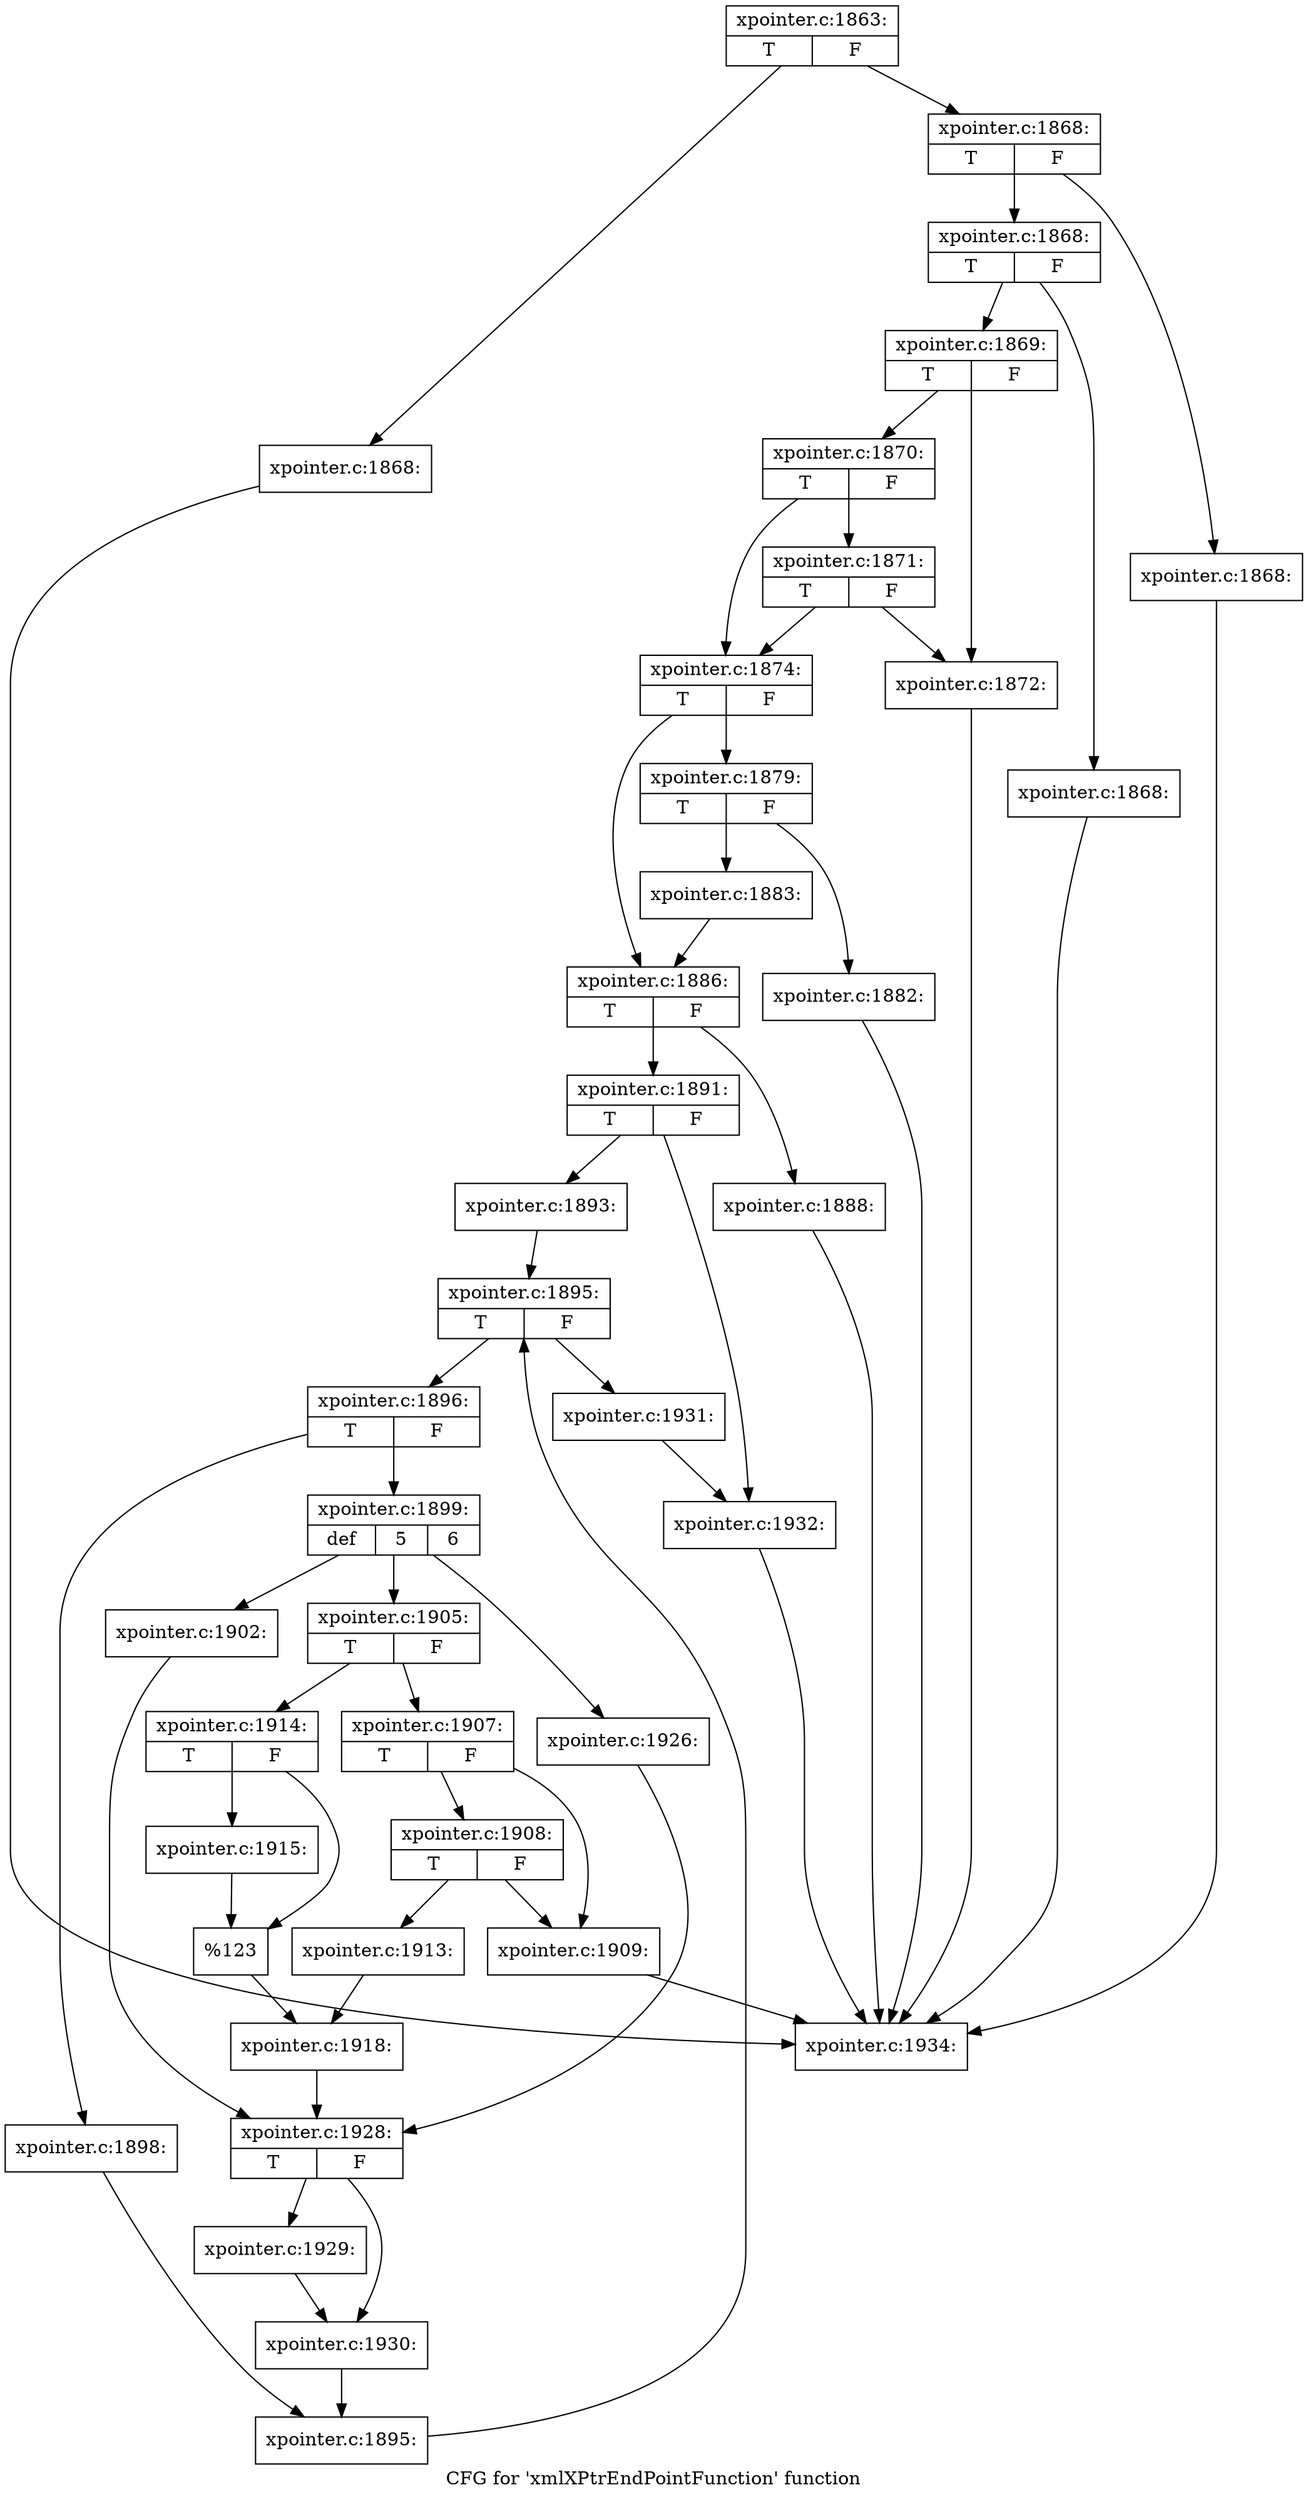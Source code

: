 digraph "CFG for 'xmlXPtrEndPointFunction' function" {
	label="CFG for 'xmlXPtrEndPointFunction' function";

	Node0x55f6905aa9e0 [shape=record,label="{xpointer.c:1863:|{<s0>T|<s1>F}}"];
	Node0x55f6905aa9e0 -> Node0x55f6905ac210;
	Node0x55f6905aa9e0 -> Node0x55f6905ac260;
	Node0x55f6905ac210 [shape=record,label="{xpointer.c:1868:}"];
	Node0x55f6905ac210 -> Node0x55f6905aaa30;
	Node0x55f6905ac260 [shape=record,label="{xpointer.c:1868:|{<s0>T|<s1>F}}"];
	Node0x55f6905ac260 -> Node0x55f6905ac4f0;
	Node0x55f6905ac260 -> Node0x55f6905ac540;
	Node0x55f6905ac4f0 [shape=record,label="{xpointer.c:1868:}"];
	Node0x55f6905ac4f0 -> Node0x55f6905aaa30;
	Node0x55f6905ac540 [shape=record,label="{xpointer.c:1868:|{<s0>T|<s1>F}}"];
	Node0x55f6905ac540 -> Node0x55f6905ac8a0;
	Node0x55f6905ac540 -> Node0x55f6905ac8f0;
	Node0x55f6905ac8a0 [shape=record,label="{xpointer.c:1868:}"];
	Node0x55f6905ac8a0 -> Node0x55f6905aaa30;
	Node0x55f6905ac8f0 [shape=record,label="{xpointer.c:1869:|{<s0>T|<s1>F}}"];
	Node0x55f6905ac8f0 -> Node0x55f6905acef0;
	Node0x55f6905ac8f0 -> Node0x55f6905acf90;
	Node0x55f6905acf90 [shape=record,label="{xpointer.c:1870:|{<s0>T|<s1>F}}"];
	Node0x55f6905acf90 -> Node0x55f6905ad3e0;
	Node0x55f6905acf90 -> Node0x55f6905acf40;
	Node0x55f6905ad3e0 [shape=record,label="{xpointer.c:1871:|{<s0>T|<s1>F}}"];
	Node0x55f6905ad3e0 -> Node0x55f6905acef0;
	Node0x55f6905ad3e0 -> Node0x55f6905acf40;
	Node0x55f6905acef0 [shape=record,label="{xpointer.c:1872:}"];
	Node0x55f6905acef0 -> Node0x55f6905aaa30;
	Node0x55f6905acf40 [shape=record,label="{xpointer.c:1874:|{<s0>T|<s1>F}}"];
	Node0x55f6905acf40 -> Node0x55f6905ae1b0;
	Node0x55f6905acf40 -> Node0x55f6905ae200;
	Node0x55f6905ae1b0 [shape=record,label="{xpointer.c:1879:|{<s0>T|<s1>F}}"];
	Node0x55f6905ae1b0 -> Node0x55f6905aeb40;
	Node0x55f6905ae1b0 -> Node0x55f6905aeb90;
	Node0x55f6905aeb40 [shape=record,label="{xpointer.c:1882:}"];
	Node0x55f6905aeb40 -> Node0x55f6905aaa30;
	Node0x55f6905aeb90 [shape=record,label="{xpointer.c:1883:}"];
	Node0x55f6905aeb90 -> Node0x55f6905ae200;
	Node0x55f6905ae200 [shape=record,label="{xpointer.c:1886:|{<s0>T|<s1>F}}"];
	Node0x55f6905ae200 -> Node0x55f6905af4e0;
	Node0x55f6905ae200 -> Node0x55f6905af530;
	Node0x55f6905af4e0 [shape=record,label="{xpointer.c:1888:}"];
	Node0x55f6905af4e0 -> Node0x55f6905aaa30;
	Node0x55f6905af530 [shape=record,label="{xpointer.c:1891:|{<s0>T|<s1>F}}"];
	Node0x55f6905af530 -> Node0x55f6905affa0;
	Node0x55f6905af530 -> Node0x55f6905afff0;
	Node0x55f6905affa0 [shape=record,label="{xpointer.c:1893:}"];
	Node0x55f6905affa0 -> Node0x55f6905b07b0;
	Node0x55f6905b07b0 [shape=record,label="{xpointer.c:1895:|{<s0>T|<s1>F}}"];
	Node0x55f6905b07b0 -> Node0x55f6905b0a30;
	Node0x55f6905b07b0 -> Node0x55f6905b0610;
	Node0x55f6905b0a30 [shape=record,label="{xpointer.c:1896:|{<s0>T|<s1>F}}"];
	Node0x55f6905b0a30 -> Node0x55f6905b12a0;
	Node0x55f6905b0a30 -> Node0x55f6905b12f0;
	Node0x55f6905b12a0 [shape=record,label="{xpointer.c:1898:}"];
	Node0x55f6905b12a0 -> Node0x55f6905b09a0;
	Node0x55f6905b12f0 [shape=record,label="{xpointer.c:1899:|{<s0>def|<s1>5|<s2>6}}"];
	Node0x55f6905b12f0 -> Node0x55f6905b1990;
	Node0x55f6905b12f0 -> Node0x55f6905b1a70;
	Node0x55f6905b12f0 -> Node0x55f6905b20e0;
	Node0x55f6905b1a70 [shape=record,label="{xpointer.c:1902:}"];
	Node0x55f6905b1a70 -> Node0x55f6905b1780;
	Node0x55f6905b20e0 [shape=record,label="{xpointer.c:1905:|{<s0>T|<s1>F}}"];
	Node0x55f6905b20e0 -> Node0x55f6905b27b0;
	Node0x55f6905b20e0 -> Node0x55f6905b2850;
	Node0x55f6905b27b0 [shape=record,label="{xpointer.c:1907:|{<s0>T|<s1>F}}"];
	Node0x55f6905b27b0 -> Node0x55f6905b2c10;
	Node0x55f6905b27b0 -> Node0x55f6905b2cb0;
	Node0x55f6905b2cb0 [shape=record,label="{xpointer.c:1908:|{<s0>T|<s1>F}}"];
	Node0x55f6905b2cb0 -> Node0x55f6905b2c10;
	Node0x55f6905b2cb0 -> Node0x55f6905b2c60;
	Node0x55f6905b2c10 [shape=record,label="{xpointer.c:1909:}"];
	Node0x55f6905b2c10 -> Node0x55f6905aaa30;
	Node0x55f6905b2c60 [shape=record,label="{xpointer.c:1913:}"];
	Node0x55f6905b2c60 -> Node0x55f6905b2800;
	Node0x55f6905b2850 [shape=record,label="{xpointer.c:1914:|{<s0>T|<s1>F}}"];
	Node0x55f6905b2850 -> Node0x55f6905b3e60;
	Node0x55f6905b2850 -> Node0x55f6905b3eb0;
	Node0x55f6905b3e60 [shape=record,label="{xpointer.c:1915:}"];
	Node0x55f6905b3e60 -> Node0x55f6905b3eb0;
	Node0x55f6905b3eb0 [shape=record,label="{%123}"];
	Node0x55f6905b3eb0 -> Node0x55f6905b2800;
	Node0x55f6905b2800 [shape=record,label="{xpointer.c:1918:}"];
	Node0x55f6905b2800 -> Node0x55f6905b1780;
	Node0x55f6905b1990 [shape=record,label="{xpointer.c:1926:}"];
	Node0x55f6905b1990 -> Node0x55f6905b1780;
	Node0x55f6905b1780 [shape=record,label="{xpointer.c:1928:|{<s0>T|<s1>F}}"];
	Node0x55f6905b1780 -> Node0x55f6905b5170;
	Node0x55f6905b1780 -> Node0x55f6905b51c0;
	Node0x55f6905b5170 [shape=record,label="{xpointer.c:1929:}"];
	Node0x55f6905b5170 -> Node0x55f6905b51c0;
	Node0x55f6905b51c0 [shape=record,label="{xpointer.c:1930:}"];
	Node0x55f6905b51c0 -> Node0x55f6905b09a0;
	Node0x55f6905b09a0 [shape=record,label="{xpointer.c:1895:}"];
	Node0x55f6905b09a0 -> Node0x55f6905b07b0;
	Node0x55f6905b0610 [shape=record,label="{xpointer.c:1931:}"];
	Node0x55f6905b0610 -> Node0x55f6905afff0;
	Node0x55f6905afff0 [shape=record,label="{xpointer.c:1932:}"];
	Node0x55f6905afff0 -> Node0x55f6905aaa30;
	Node0x55f6905aaa30 [shape=record,label="{xpointer.c:1934:}"];
}
